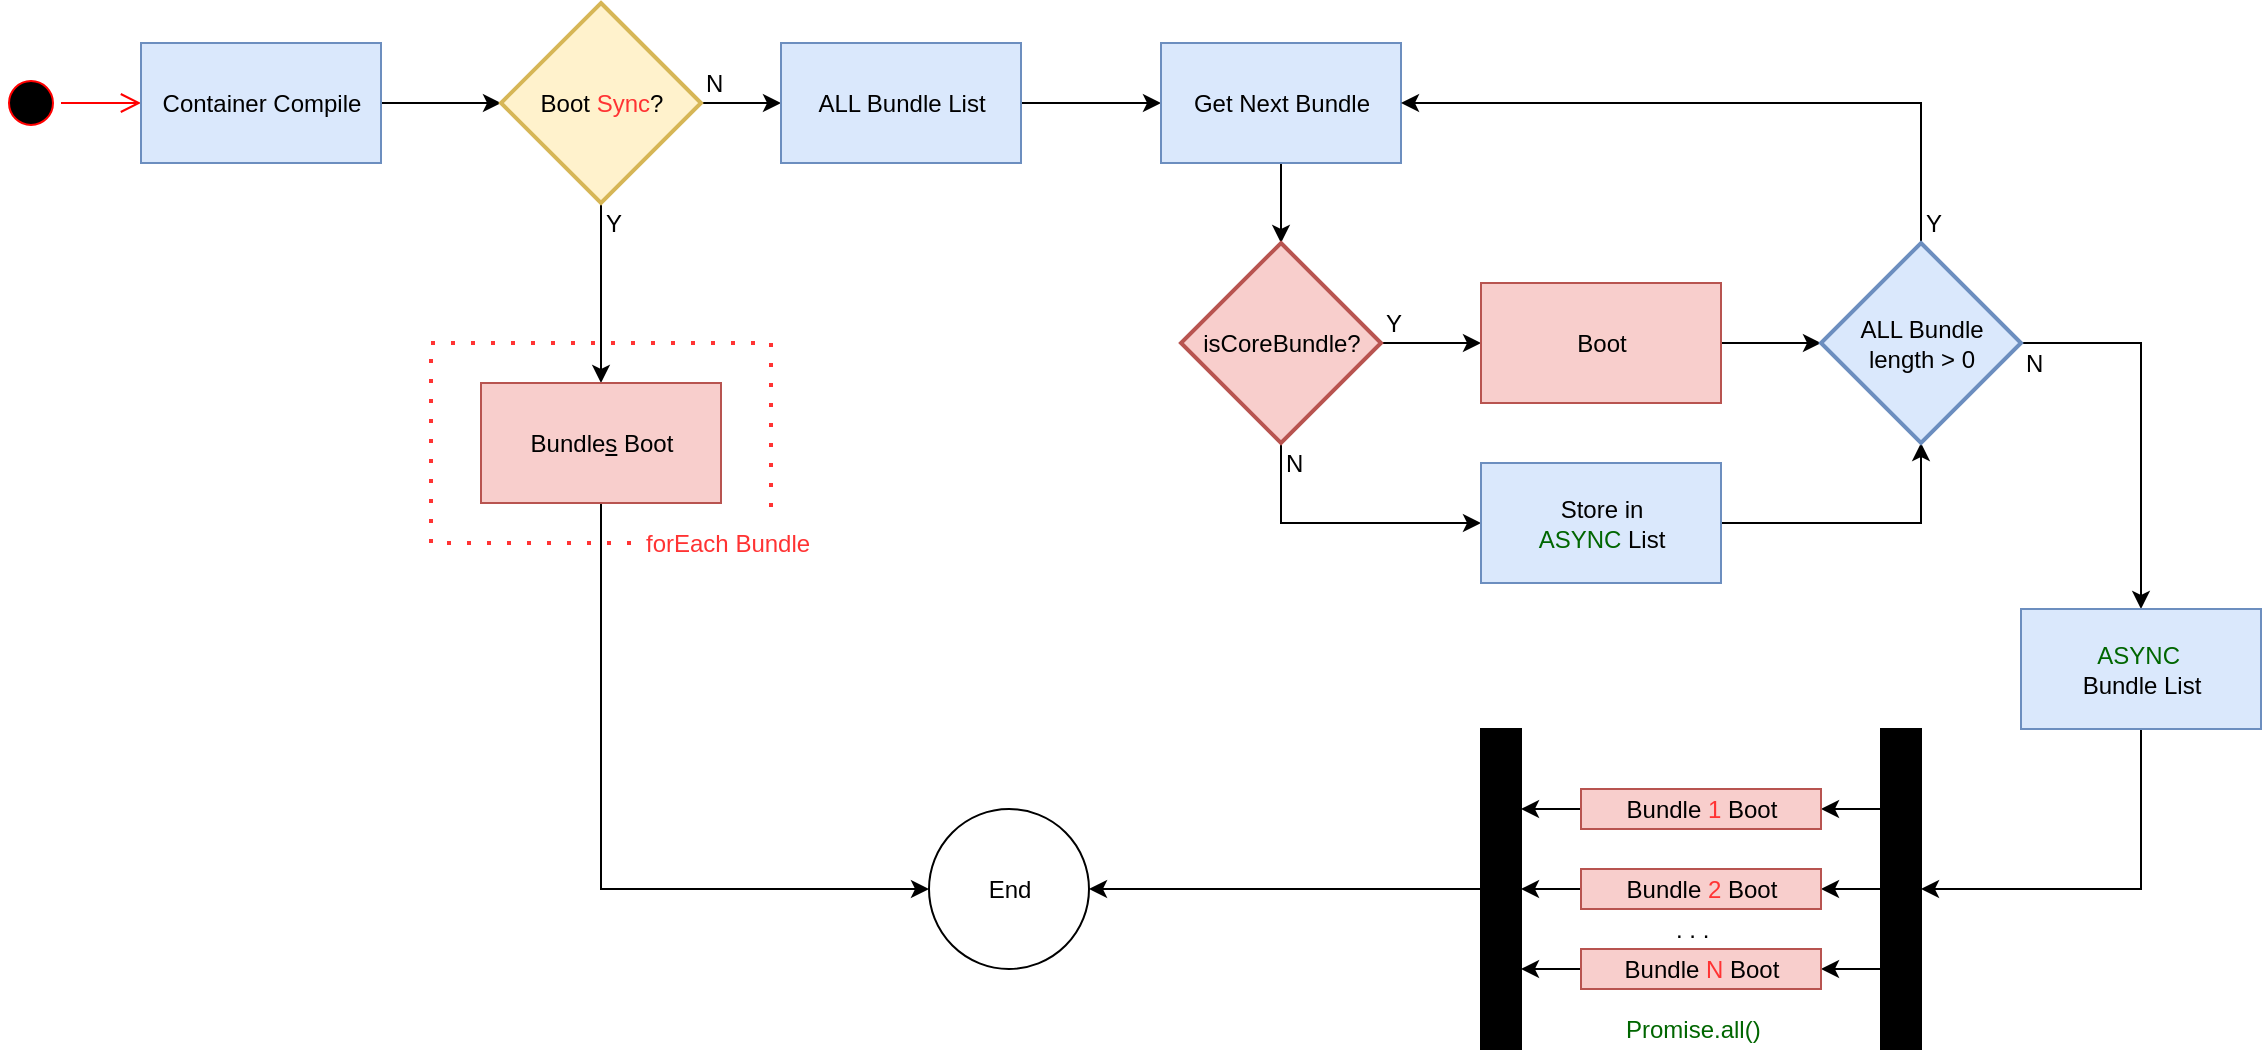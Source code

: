 <mxfile version="12.1.0" type="device" pages="1"><diagram id="7gpsXBHwKO2l6THWrtWb" name="Page-1"><mxGraphModel dx="1820" dy="1280" grid="1" gridSize="10" guides="1" tooltips="1" connect="1" arrows="1" fold="1" page="1" pageScale="1" pageWidth="1169" pageHeight="827" math="0" shadow="0"><root><mxCell id="0"/><mxCell id="1" parent="0"/><mxCell id="zDTkHKnCEhGcezrR96SW-1" value="" style="ellipse;html=1;shape=startState;fillColor=#000000;strokeColor=#ff0000;" vertex="1" parent="1"><mxGeometry x="18.5" y="186.5" width="30" height="30" as="geometry"/></mxCell><mxCell id="zDTkHKnCEhGcezrR96SW-2" value="" style="edgeStyle=orthogonalEdgeStyle;html=1;verticalAlign=bottom;endArrow=open;endSize=8;strokeColor=#ff0000;entryX=0;entryY=0.5;entryDx=0;entryDy=0;" edge="1" source="zDTkHKnCEhGcezrR96SW-1" parent="1" target="zDTkHKnCEhGcezrR96SW-3"><mxGeometry relative="1" as="geometry"><mxPoint x="33.5" y="151.5" as="targetPoint"/></mxGeometry></mxCell><mxCell id="zDTkHKnCEhGcezrR96SW-5" value="" style="edgeStyle=orthogonalEdgeStyle;rounded=0;orthogonalLoop=1;jettySize=auto;html=1;" edge="1" parent="1" source="zDTkHKnCEhGcezrR96SW-3" target="zDTkHKnCEhGcezrR96SW-4"><mxGeometry relative="1" as="geometry"/></mxCell><mxCell id="zDTkHKnCEhGcezrR96SW-3" value="Container Compile" style="rounded=0;whiteSpace=wrap;html=1;fillColor=#dae8fc;strokeColor=#6c8ebf;" vertex="1" parent="1"><mxGeometry x="88.5" y="171.5" width="120" height="60" as="geometry"/></mxCell><mxCell id="zDTkHKnCEhGcezrR96SW-7" value="" style="edgeStyle=orthogonalEdgeStyle;rounded=0;orthogonalLoop=1;jettySize=auto;html=1;endSize=6;" edge="1" parent="1" source="zDTkHKnCEhGcezrR96SW-4" target="zDTkHKnCEhGcezrR96SW-6"><mxGeometry relative="1" as="geometry"/></mxCell><mxCell id="zDTkHKnCEhGcezrR96SW-16" value="" style="edgeStyle=orthogonalEdgeStyle;rounded=0;orthogonalLoop=1;jettySize=auto;html=1;endSize=6;" edge="1" parent="1" source="zDTkHKnCEhGcezrR96SW-4" target="zDTkHKnCEhGcezrR96SW-10"><mxGeometry relative="1" as="geometry"/></mxCell><mxCell id="zDTkHKnCEhGcezrR96SW-4" value="Boot &lt;font color=&quot;#ff3333&quot;&gt;Sync&lt;/font&gt;?" style="strokeWidth=2;html=1;shape=mxgraph.flowchart.decision;whiteSpace=wrap;fillColor=#fff2cc;strokeColor=#d6b656;" vertex="1" parent="1"><mxGeometry x="268.5" y="151.5" width="100" height="100" as="geometry"/></mxCell><mxCell id="zDTkHKnCEhGcezrR96SW-9" style="edgeStyle=orthogonalEdgeStyle;rounded=0;orthogonalLoop=1;jettySize=auto;html=1;exitX=0.5;exitY=1;exitDx=0;exitDy=0;entryX=0;entryY=0.5;entryDx=0;entryDy=0;endSize=6;" edge="1" parent="1" source="zDTkHKnCEhGcezrR96SW-6" target="zDTkHKnCEhGcezrR96SW-8"><mxGeometry relative="1" as="geometry"/></mxCell><mxCell id="zDTkHKnCEhGcezrR96SW-6" value="Bundle&lt;u&gt;s&lt;/u&gt;&amp;nbsp;Boot" style="rounded=0;whiteSpace=wrap;html=1;fillColor=#f8cecc;strokeColor=#b85450;" vertex="1" parent="1"><mxGeometry x="258.5" y="341.5" width="120" height="60" as="geometry"/></mxCell><mxCell id="zDTkHKnCEhGcezrR96SW-8" value="End" style="ellipse;whiteSpace=wrap;html=1;aspect=fixed;" vertex="1" parent="1"><mxGeometry x="482.5" y="554.5" width="80" height="80" as="geometry"/></mxCell><mxCell id="zDTkHKnCEhGcezrR96SW-12" value="" style="edgeStyle=orthogonalEdgeStyle;rounded=0;orthogonalLoop=1;jettySize=auto;html=1;endSize=6;" edge="1" parent="1" source="zDTkHKnCEhGcezrR96SW-10" target="zDTkHKnCEhGcezrR96SW-11"><mxGeometry relative="1" as="geometry"/></mxCell><mxCell id="zDTkHKnCEhGcezrR96SW-10" value="ALL Bundle List" style="rounded=0;whiteSpace=wrap;html=1;fillColor=#dae8fc;strokeColor=#6c8ebf;" vertex="1" parent="1"><mxGeometry x="408.5" y="171.5" width="120" height="60" as="geometry"/></mxCell><mxCell id="zDTkHKnCEhGcezrR96SW-15" value="" style="edgeStyle=orthogonalEdgeStyle;rounded=0;orthogonalLoop=1;jettySize=auto;html=1;endSize=6;" edge="1" parent="1" source="zDTkHKnCEhGcezrR96SW-11" target="zDTkHKnCEhGcezrR96SW-14"><mxGeometry relative="1" as="geometry"/></mxCell><mxCell id="zDTkHKnCEhGcezrR96SW-11" value="Get Next Bundle" style="rounded=0;whiteSpace=wrap;html=1;fillColor=#dae8fc;strokeColor=#6c8ebf;" vertex="1" parent="1"><mxGeometry x="598.5" y="171.5" width="120" height="60" as="geometry"/></mxCell><mxCell id="zDTkHKnCEhGcezrR96SW-18" style="edgeStyle=orthogonalEdgeStyle;rounded=0;orthogonalLoop=1;jettySize=auto;html=1;exitX=0.5;exitY=1;exitDx=0;exitDy=0;exitPerimeter=0;entryX=0;entryY=0.5;entryDx=0;entryDy=0;endSize=6;" edge="1" parent="1" source="zDTkHKnCEhGcezrR96SW-14" target="zDTkHKnCEhGcezrR96SW-17"><mxGeometry relative="1" as="geometry"/></mxCell><mxCell id="zDTkHKnCEhGcezrR96SW-20" value="" style="edgeStyle=orthogonalEdgeStyle;rounded=0;orthogonalLoop=1;jettySize=auto;html=1;endSize=6;" edge="1" parent="1" source="zDTkHKnCEhGcezrR96SW-14" target="zDTkHKnCEhGcezrR96SW-19"><mxGeometry relative="1" as="geometry"/></mxCell><mxCell id="zDTkHKnCEhGcezrR96SW-14" value="isCoreBundle?" style="strokeWidth=2;html=1;shape=mxgraph.flowchart.decision;whiteSpace=wrap;fillColor=#f8cecc;strokeColor=#b85450;" vertex="1" parent="1"><mxGeometry x="608.5" y="271.5" width="100" height="100" as="geometry"/></mxCell><mxCell id="zDTkHKnCEhGcezrR96SW-24" style="edgeStyle=orthogonalEdgeStyle;rounded=0;orthogonalLoop=1;jettySize=auto;html=1;exitX=1;exitY=0.5;exitDx=0;exitDy=0;entryX=0.5;entryY=1;entryDx=0;entryDy=0;entryPerimeter=0;endSize=6;" edge="1" parent="1" source="zDTkHKnCEhGcezrR96SW-17" target="zDTkHKnCEhGcezrR96SW-21"><mxGeometry relative="1" as="geometry"/></mxCell><mxCell id="zDTkHKnCEhGcezrR96SW-17" value="Store in&lt;br&gt;&lt;font color=&quot;#006600&quot;&gt;ASYNC&lt;/font&gt;&amp;nbsp;List" style="rounded=0;whiteSpace=wrap;html=1;fillColor=#dae8fc;strokeColor=#6c8ebf;" vertex="1" parent="1"><mxGeometry x="758.5" y="381.5" width="120" height="60" as="geometry"/></mxCell><mxCell id="zDTkHKnCEhGcezrR96SW-22" value="" style="edgeStyle=orthogonalEdgeStyle;rounded=0;orthogonalLoop=1;jettySize=auto;html=1;endSize=6;" edge="1" parent="1" source="zDTkHKnCEhGcezrR96SW-19" target="zDTkHKnCEhGcezrR96SW-21"><mxGeometry relative="1" as="geometry"/></mxCell><mxCell id="zDTkHKnCEhGcezrR96SW-19" value="Boot" style="rounded=0;whiteSpace=wrap;html=1;fillColor=#f8cecc;strokeColor=#b85450;" vertex="1" parent="1"><mxGeometry x="758.5" y="291.5" width="120" height="60" as="geometry"/></mxCell><mxCell id="zDTkHKnCEhGcezrR96SW-23" style="edgeStyle=orthogonalEdgeStyle;rounded=0;orthogonalLoop=1;jettySize=auto;html=1;exitX=0.5;exitY=0;exitDx=0;exitDy=0;exitPerimeter=0;entryX=1;entryY=0.5;entryDx=0;entryDy=0;endSize=6;" edge="1" parent="1" source="zDTkHKnCEhGcezrR96SW-21" target="zDTkHKnCEhGcezrR96SW-11"><mxGeometry relative="1" as="geometry"/></mxCell><mxCell id="zDTkHKnCEhGcezrR96SW-26" style="edgeStyle=orthogonalEdgeStyle;rounded=0;orthogonalLoop=1;jettySize=auto;html=1;exitX=1;exitY=0.5;exitDx=0;exitDy=0;exitPerimeter=0;entryX=0.5;entryY=0;entryDx=0;entryDy=0;endSize=6;" edge="1" parent="1" source="zDTkHKnCEhGcezrR96SW-21" target="zDTkHKnCEhGcezrR96SW-25"><mxGeometry relative="1" as="geometry"/></mxCell><mxCell id="zDTkHKnCEhGcezrR96SW-21" value="ALL Bundle&lt;br&gt;length &amp;gt; 0" style="strokeWidth=2;html=1;shape=mxgraph.flowchart.decision;whiteSpace=wrap;fillColor=#dae8fc;strokeColor=#6c8ebf;" vertex="1" parent="1"><mxGeometry x="928.5" y="271.5" width="100" height="100" as="geometry"/></mxCell><mxCell id="zDTkHKnCEhGcezrR96SW-31" style="edgeStyle=orthogonalEdgeStyle;rounded=0;orthogonalLoop=1;jettySize=auto;html=1;exitX=0.5;exitY=1;exitDx=0;exitDy=0;entryX=1;entryY=0.5;entryDx=0;entryDy=0;endSize=6;" edge="1" parent="1" source="zDTkHKnCEhGcezrR96SW-25" target="zDTkHKnCEhGcezrR96SW-30"><mxGeometry relative="1" as="geometry"/></mxCell><mxCell id="zDTkHKnCEhGcezrR96SW-25" value="&lt;font color=&quot;#006600&quot;&gt;ASYNC&lt;/font&gt;&amp;nbsp;&lt;br&gt;Bundle List" style="rounded=0;whiteSpace=wrap;html=1;fillColor=#dae8fc;strokeColor=#6c8ebf;" vertex="1" parent="1"><mxGeometry x="1028.5" y="454.5" width="120" height="60" as="geometry"/></mxCell><mxCell id="zDTkHKnCEhGcezrR96SW-33" style="edgeStyle=orthogonalEdgeStyle;rounded=0;orthogonalLoop=1;jettySize=auto;html=1;exitX=0;exitY=0.25;exitDx=0;exitDy=0;entryX=1;entryY=0.5;entryDx=0;entryDy=0;endSize=6;" edge="1" parent="1" source="zDTkHKnCEhGcezrR96SW-30" target="zDTkHKnCEhGcezrR96SW-32"><mxGeometry relative="1" as="geometry"/></mxCell><mxCell id="zDTkHKnCEhGcezrR96SW-37" style="edgeStyle=orthogonalEdgeStyle;rounded=0;orthogonalLoop=1;jettySize=auto;html=1;exitX=0;exitY=0.75;exitDx=0;exitDy=0;entryX=1;entryY=0.5;entryDx=0;entryDy=0;endSize=6;" edge="1" parent="1" source="zDTkHKnCEhGcezrR96SW-30" target="zDTkHKnCEhGcezrR96SW-36"><mxGeometry relative="1" as="geometry"/></mxCell><mxCell id="zDTkHKnCEhGcezrR96SW-38" style="edgeStyle=orthogonalEdgeStyle;rounded=0;orthogonalLoop=1;jettySize=auto;html=1;exitX=0;exitY=0.5;exitDx=0;exitDy=0;entryX=1;entryY=0.5;entryDx=0;entryDy=0;endSize=6;" edge="1" parent="1" source="zDTkHKnCEhGcezrR96SW-30" target="zDTkHKnCEhGcezrR96SW-34"><mxGeometry relative="1" as="geometry"/></mxCell><mxCell id="zDTkHKnCEhGcezrR96SW-30" value="" style="rounded=0;whiteSpace=wrap;html=1;gradientColor=none;fillColor=#000000;" vertex="1" parent="1"><mxGeometry x="958.5" y="514.5" width="20" height="160" as="geometry"/></mxCell><mxCell id="zDTkHKnCEhGcezrR96SW-40" style="edgeStyle=orthogonalEdgeStyle;rounded=0;orthogonalLoop=1;jettySize=auto;html=1;exitX=0;exitY=0.5;exitDx=0;exitDy=0;entryX=1;entryY=0.25;entryDx=0;entryDy=0;endSize=6;" edge="1" parent="1" source="zDTkHKnCEhGcezrR96SW-32" target="zDTkHKnCEhGcezrR96SW-39"><mxGeometry relative="1" as="geometry"/></mxCell><mxCell id="zDTkHKnCEhGcezrR96SW-32" value="Bundle &lt;font color=&quot;#ff3333&quot;&gt;1&lt;/font&gt;&amp;nbsp;Boot" style="rounded=0;whiteSpace=wrap;html=1;fillColor=#f8cecc;strokeColor=#b85450;" vertex="1" parent="1"><mxGeometry x="808.5" y="544.5" width="120" height="20" as="geometry"/></mxCell><mxCell id="zDTkHKnCEhGcezrR96SW-41" style="edgeStyle=orthogonalEdgeStyle;rounded=0;orthogonalLoop=1;jettySize=auto;html=1;exitX=0;exitY=0.5;exitDx=0;exitDy=0;entryX=1;entryY=0.5;entryDx=0;entryDy=0;endSize=6;" edge="1" parent="1" source="zDTkHKnCEhGcezrR96SW-34" target="zDTkHKnCEhGcezrR96SW-39"><mxGeometry relative="1" as="geometry"/></mxCell><mxCell id="zDTkHKnCEhGcezrR96SW-34" value="Bundle &lt;font color=&quot;#ff3333&quot;&gt;2&lt;/font&gt;&amp;nbsp;Boot" style="rounded=0;whiteSpace=wrap;html=1;fillColor=#f8cecc;strokeColor=#b85450;" vertex="1" parent="1"><mxGeometry x="808.5" y="584.5" width="120" height="20" as="geometry"/></mxCell><mxCell id="zDTkHKnCEhGcezrR96SW-44" style="edgeStyle=orthogonalEdgeStyle;rounded=0;orthogonalLoop=1;jettySize=auto;html=1;exitX=0;exitY=0.5;exitDx=0;exitDy=0;entryX=1;entryY=0.75;entryDx=0;entryDy=0;endSize=6;" edge="1" parent="1" source="zDTkHKnCEhGcezrR96SW-36" target="zDTkHKnCEhGcezrR96SW-39"><mxGeometry relative="1" as="geometry"/></mxCell><mxCell id="zDTkHKnCEhGcezrR96SW-36" value="Bundle &lt;font color=&quot;#ff3333&quot;&gt;N&lt;/font&gt;&amp;nbsp;Boot" style="rounded=0;whiteSpace=wrap;html=1;fillColor=#f8cecc;strokeColor=#b85450;" vertex="1" parent="1"><mxGeometry x="808.5" y="624.5" width="120" height="20" as="geometry"/></mxCell><mxCell id="zDTkHKnCEhGcezrR96SW-45" style="edgeStyle=orthogonalEdgeStyle;rounded=0;orthogonalLoop=1;jettySize=auto;html=1;entryX=1;entryY=0.5;entryDx=0;entryDy=0;endSize=6;" edge="1" parent="1" source="zDTkHKnCEhGcezrR96SW-39" target="zDTkHKnCEhGcezrR96SW-8"><mxGeometry relative="1" as="geometry"/></mxCell><mxCell id="zDTkHKnCEhGcezrR96SW-39" value="" style="rounded=0;whiteSpace=wrap;html=1;gradientColor=none;fillColor=#000000;" vertex="1" parent="1"><mxGeometry x="758.5" y="514.5" width="20" height="160" as="geometry"/></mxCell><mxCell id="zDTkHKnCEhGcezrR96SW-46" value="N" style="text;html=1;resizable=0;points=[];autosize=1;align=left;verticalAlign=top;spacingTop=-4;" vertex="1" parent="1"><mxGeometry x="368.5" y="181.5" width="20" height="20" as="geometry"/></mxCell><mxCell id="zDTkHKnCEhGcezrR96SW-47" value="Y" style="text;html=1;resizable=0;points=[];autosize=1;align=left;verticalAlign=top;spacingTop=-4;" vertex="1" parent="1"><mxGeometry x="318.5" y="251.5" width="20" height="20" as="geometry"/></mxCell><mxCell id="zDTkHKnCEhGcezrR96SW-48" value="" style="rounded=0;whiteSpace=wrap;html=1;fillColor=none;gradientColor=none;dashed=1;strokeWidth=2;strokeColor=#FF3333;dashPattern=1 4;" vertex="1" parent="1"><mxGeometry x="233.5" y="321.5" width="170" height="100" as="geometry"/></mxCell><mxCell id="zDTkHKnCEhGcezrR96SW-49" value="&lt;font color=&quot;#ff3333&quot;&gt;forEach Bundle&lt;/font&gt;" style="text;html=1;resizable=0;points=[];autosize=1;align=left;verticalAlign=top;spacingTop=-4;fillColor=#ffffff;" vertex="1" parent="1"><mxGeometry x="338.5" y="411.5" width="90" height="20" as="geometry"/></mxCell><mxCell id="zDTkHKnCEhGcezrR96SW-50" value="Y" style="text;html=1;resizable=0;points=[];autosize=1;align=left;verticalAlign=top;spacingTop=-4;" vertex="1" parent="1"><mxGeometry x="708.5" y="301.5" width="20" height="20" as="geometry"/></mxCell><mxCell id="zDTkHKnCEhGcezrR96SW-51" value="N" style="text;html=1;resizable=0;points=[];autosize=1;align=left;verticalAlign=top;spacingTop=-4;" vertex="1" parent="1"><mxGeometry x="658.5" y="371.5" width="20" height="20" as="geometry"/></mxCell><mxCell id="zDTkHKnCEhGcezrR96SW-52" value="Y" style="text;html=1;resizable=0;points=[];autosize=1;align=left;verticalAlign=top;spacingTop=-4;" vertex="1" parent="1"><mxGeometry x="978.5" y="251.5" width="20" height="20" as="geometry"/></mxCell><mxCell id="zDTkHKnCEhGcezrR96SW-53" value="N" style="text;html=1;resizable=0;points=[];autosize=1;align=left;verticalAlign=top;spacingTop=-4;" vertex="1" parent="1"><mxGeometry x="1028.5" y="321.5" width="20" height="20" as="geometry"/></mxCell><mxCell id="zDTkHKnCEhGcezrR96SW-54" value="&lt;font color=&quot;#006600&quot;&gt;Promise.all()&lt;/font&gt;" style="text;html=1;resizable=0;points=[];autosize=1;align=left;verticalAlign=top;spacingTop=-4;" vertex="1" parent="1"><mxGeometry x="828.5" y="654.5" width="80" height="20" as="geometry"/></mxCell><mxCell id="zDTkHKnCEhGcezrR96SW-55" value=". . ." style="text;html=1;resizable=0;points=[];autosize=1;align=left;verticalAlign=top;spacingTop=-4;" vertex="1" parent="1"><mxGeometry x="853.5" y="604.5" width="30" height="20" as="geometry"/></mxCell></root></mxGraphModel></diagram></mxfile>